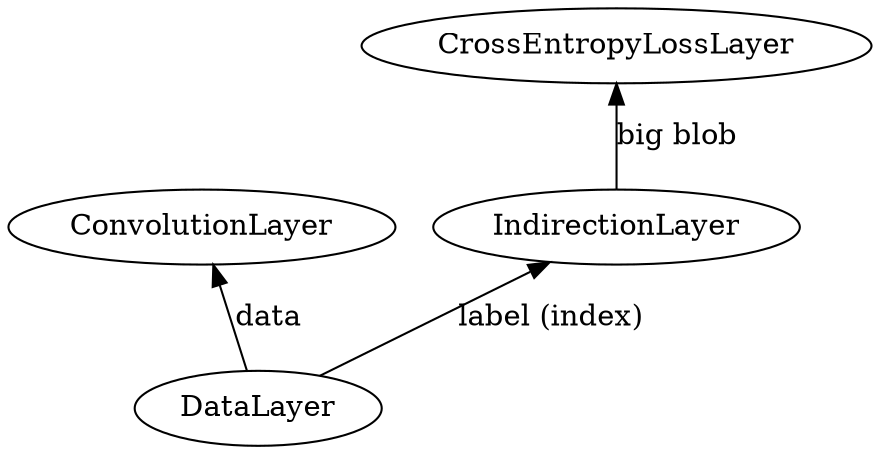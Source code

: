 digraph IndirectionExample {
    rankdir = "BT";
    DataLayer -> ConvolutionLayer [label = "data"];
    DataLayer -> IndirectionLayer [label = "label (index)"];
    IndirectionLayer -> CrossEntropyLossLayer [label = "big blob"];
}
